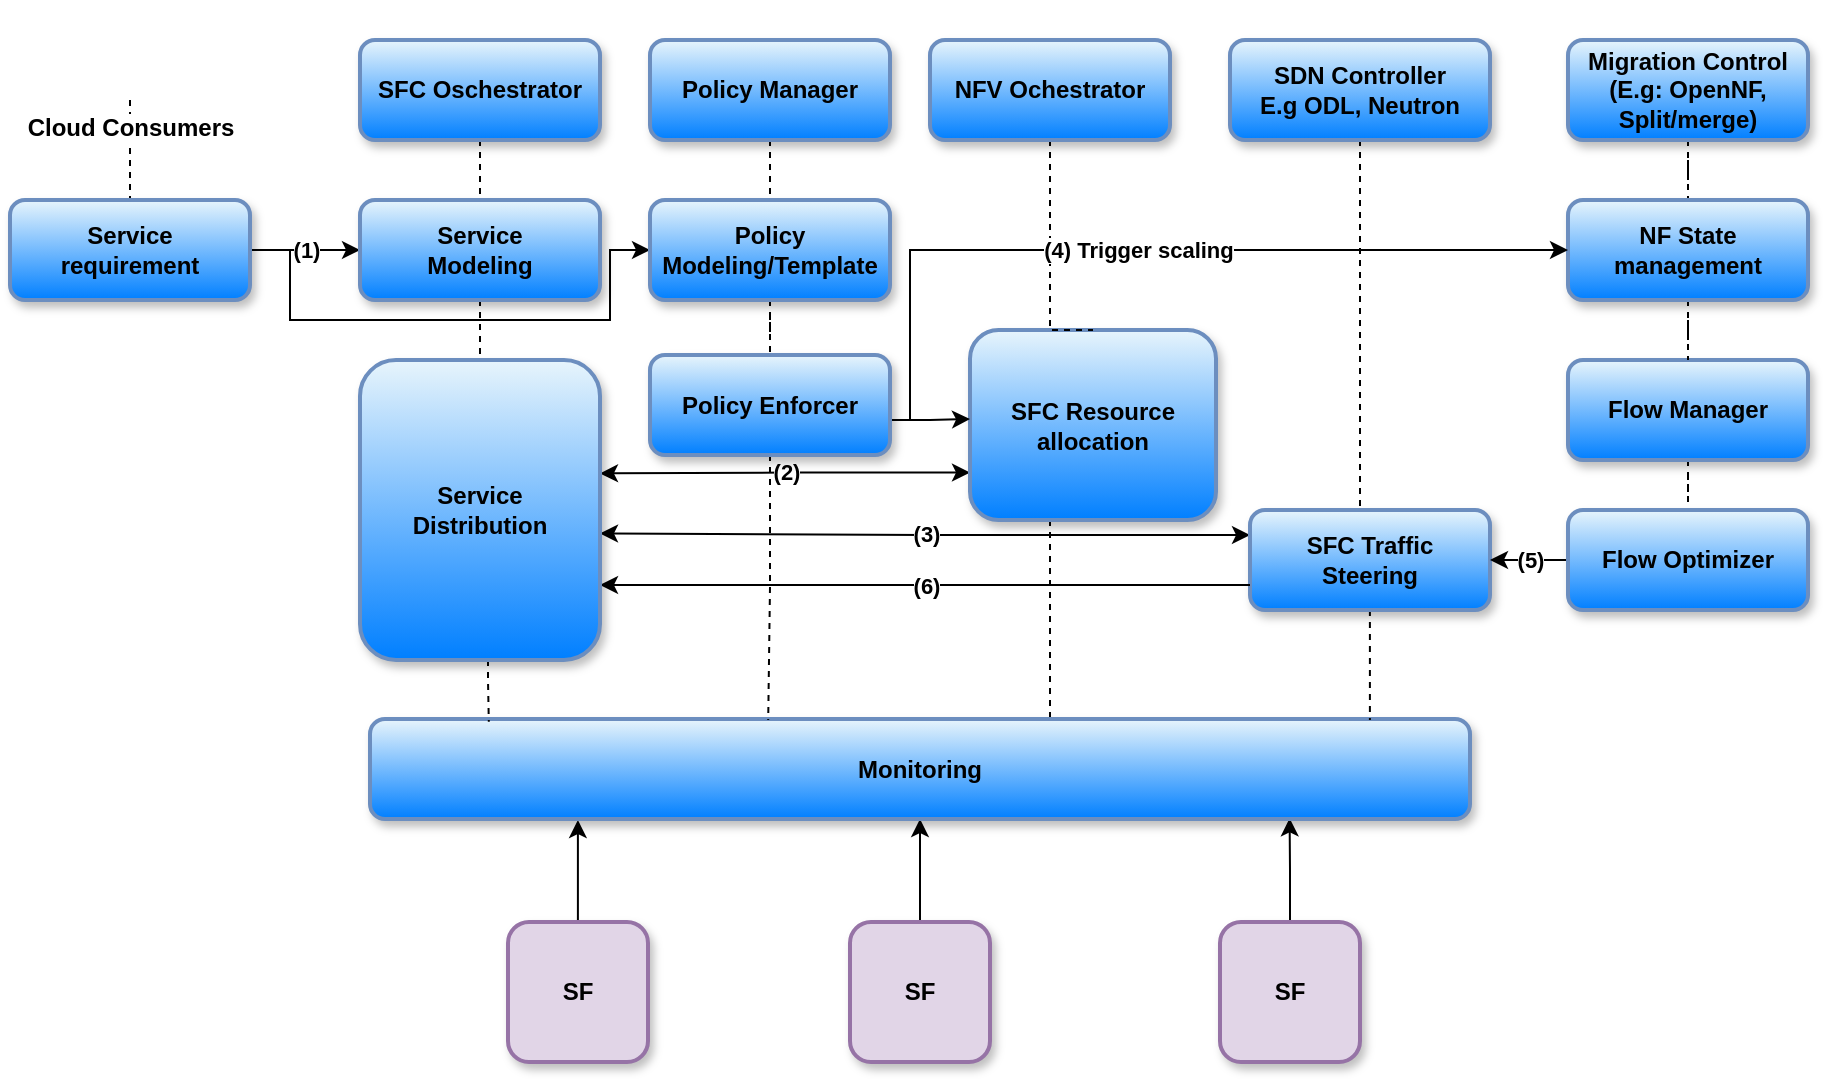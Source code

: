 <mxfile version="11.1.4" type="github"><diagram id="kQbExWPN0CtBKPwcFrdm" name="Page-1"><mxGraphModel dx="2272" dy="804" grid="1" gridSize="10" guides="1" tooltips="1" connect="1" arrows="1" fold="1" page="1" pageScale="1" pageWidth="850" pageHeight="1100" math="0" shadow="0"><root><mxCell id="0"/><mxCell id="1" parent="0"/><mxCell id="JRXhheI9iP6am6KIxg5r-28" style="edgeStyle=orthogonalEdgeStyle;rounded=0;orthogonalLoop=1;jettySize=auto;html=1;exitX=0.5;exitY=1;exitDx=0;exitDy=0;entryX=0.5;entryY=0;entryDx=0;entryDy=0;endArrow=none;endFill=0;dashed=1;" parent="1" source="cVBhmCMEJ00_9S8NygyT-1" target="JRXhheI9iP6am6KIxg5r-5" edge="1"><mxGeometry relative="1" as="geometry"/></mxCell><mxCell id="cVBhmCMEJ00_9S8NygyT-1" value="&lt;b&gt;Cloud Consumers&lt;/b&gt;" style="shape=image;html=1;verticalAlign=top;verticalLabelPosition=bottom;labelBackgroundColor=#ffffff;imageAspect=0;aspect=fixed;image=https://cdn2.iconfinder.com/data/icons/pinpoint-interface/48/users-128.png" parent="1" vertex="1"><mxGeometry x="25" y="110" width="50" height="50" as="geometry"/></mxCell><mxCell id="JRXhheI9iP6am6KIxg5r-34" style="edgeStyle=orthogonalEdgeStyle;rounded=0;orthogonalLoop=1;jettySize=auto;html=1;entryX=0.5;entryY=0;entryDx=0;entryDy=0;dashed=1;endArrow=none;endFill=0;" parent="1" source="cVBhmCMEJ00_9S8NygyT-2" target="JRXhheI9iP6am6KIxg5r-12" edge="1"><mxGeometry relative="1" as="geometry"><Array as="points"><mxPoint x="665" y="365"/></Array></mxGeometry></mxCell><mxCell id="cVBhmCMEJ00_9S8NygyT-2" value="&lt;b&gt;SDN Controller&lt;br&gt;E.g ODL, Neutron&lt;br&gt;&lt;/b&gt;" style="rounded=1;whiteSpace=wrap;html=1;fillColor=#E8F5FC;strokeColor=#6c8ebf;gradientColor=#007FFF;strokeWidth=2;glass=0;shadow=1;comic=0;" parent="1" vertex="1"><mxGeometry x="600" y="130" width="130" height="50" as="geometry"/></mxCell><mxCell id="JRXhheI9iP6am6KIxg5r-49" style="edgeStyle=orthogonalEdgeStyle;rounded=0;orthogonalLoop=1;jettySize=auto;html=1;entryX=0.189;entryY=1.01;entryDx=0;entryDy=0;entryPerimeter=0;endArrow=classic;endFill=1;" parent="1" source="cVBhmCMEJ00_9S8NygyT-10" target="JRXhheI9iP6am6KIxg5r-3" edge="1"><mxGeometry relative="1" as="geometry"/></mxCell><mxCell id="cVBhmCMEJ00_9S8NygyT-10" value="&lt;b&gt;SF&lt;/b&gt;" style="whiteSpace=wrap;html=1;aspect=fixed;rounded=1;shadow=1;glass=0;comic=0;strokeWidth=2;fillColor=#e1d5e7;strokeColor=#9673a6;gradientDirection=north;flipH=1;" parent="1" vertex="1"><mxGeometry x="239" y="571" width="70" height="70" as="geometry"/></mxCell><mxCell id="JRXhheI9iP6am6KIxg5r-50" style="edgeStyle=orthogonalEdgeStyle;rounded=0;orthogonalLoop=1;jettySize=auto;html=1;exitX=0.5;exitY=0;exitDx=0;exitDy=0;entryX=0.5;entryY=1;entryDx=0;entryDy=0;endArrow=classic;endFill=1;" parent="1" source="cVBhmCMEJ00_9S8NygyT-11" target="JRXhheI9iP6am6KIxg5r-3" edge="1"><mxGeometry relative="1" as="geometry"/></mxCell><mxCell id="cVBhmCMEJ00_9S8NygyT-11" value="&lt;b&gt;SF&lt;/b&gt;" style="whiteSpace=wrap;html=1;aspect=fixed;rounded=1;shadow=1;glass=0;comic=0;strokeWidth=2;fillColor=#e1d5e7;strokeColor=#9673a6;gradientDirection=north;flipH=1;" parent="1" vertex="1"><mxGeometry x="410" y="571" width="70" height="70" as="geometry"/></mxCell><mxCell id="JRXhheI9iP6am6KIxg5r-51" style="edgeStyle=orthogonalEdgeStyle;rounded=0;orthogonalLoop=1;jettySize=auto;html=1;exitX=0.5;exitY=0;exitDx=0;exitDy=0;entryX=0.836;entryY=0.993;entryDx=0;entryDy=0;entryPerimeter=0;endArrow=classic;endFill=1;" parent="1" source="cVBhmCMEJ00_9S8NygyT-12" target="JRXhheI9iP6am6KIxg5r-3" edge="1"><mxGeometry relative="1" as="geometry"/></mxCell><mxCell id="cVBhmCMEJ00_9S8NygyT-12" value="&lt;b&gt;SF&lt;/b&gt;" style="whiteSpace=wrap;html=1;aspect=fixed;rounded=1;shadow=1;glass=0;comic=0;strokeWidth=2;fillColor=#e1d5e7;strokeColor=#9673a6;gradientDirection=north;flipH=1;" parent="1" vertex="1"><mxGeometry x="595" y="571" width="70" height="70" as="geometry"/></mxCell><mxCell id="JRXhheI9iP6am6KIxg5r-45" style="edgeStyle=orthogonalEdgeStyle;rounded=0;orthogonalLoop=1;jettySize=auto;html=1;entryX=0.5;entryY=0;entryDx=0;entryDy=0;endArrow=none;endFill=0;dashed=1;" parent="1" source="Mx0pS9zkEsmlNPc9uyDG-16" target="JRXhheI9iP6am6KIxg5r-32" edge="1"><mxGeometry relative="1" as="geometry"/></mxCell><mxCell id="Mx0pS9zkEsmlNPc9uyDG-16" value="&lt;b&gt;Migration Control&lt;br&gt;(E.g: OpenNF, Split/merge)&lt;br&gt;&lt;/b&gt;" style="rounded=1;whiteSpace=wrap;html=1;fillColor=#E8F5FC;strokeColor=#6c8ebf;gradientColor=#007FFF;strokeWidth=2;glass=0;shadow=1;comic=0;" parent="1" vertex="1"><mxGeometry x="769" y="130" width="120" height="50" as="geometry"/></mxCell><mxCell id="JRXhheI9iP6am6KIxg5r-23" style="edgeStyle=orthogonalEdgeStyle;rounded=0;orthogonalLoop=1;jettySize=auto;html=1;exitX=0.5;exitY=1;exitDx=0;exitDy=0;entryX=0.5;entryY=0;entryDx=0;entryDy=0;dashed=1;endArrow=none;endFill=0;" parent="1" source="JRXhheI9iP6am6KIxg5r-1" target="JRXhheI9iP6am6KIxg5r-13" edge="1"><mxGeometry relative="1" as="geometry"/></mxCell><mxCell id="JRXhheI9iP6am6KIxg5r-1" value="&lt;b&gt;SFC Oschestrator&lt;br&gt;&lt;/b&gt;" style="rounded=1;whiteSpace=wrap;html=1;fillColor=#E8F5FC;strokeColor=#6c8ebf;gradientColor=#007FFF;strokeWidth=2;glass=0;shadow=1;comic=0;" parent="1" vertex="1"><mxGeometry x="165" y="130" width="120" height="50" as="geometry"/></mxCell><mxCell id="JRXhheI9iP6am6KIxg5r-29" style="edgeStyle=orthogonalEdgeStyle;rounded=0;orthogonalLoop=1;jettySize=auto;html=1;dashed=1;endArrow=none;endFill=0;" parent="1" source="JRXhheI9iP6am6KIxg5r-2" target="JRXhheI9iP6am6KIxg5r-3" edge="1"><mxGeometry relative="1" as="geometry"><Array as="points"><mxPoint x="510" y="410"/><mxPoint x="510" y="410"/></Array></mxGeometry></mxCell><mxCell id="JRXhheI9iP6am6KIxg5r-43" value="&lt;b&gt;(2)&lt;/b&gt;" style="edgeStyle=orthogonalEdgeStyle;rounded=0;orthogonalLoop=1;jettySize=auto;html=1;exitX=0;exitY=0.75;exitDx=0;exitDy=0;endArrow=classic;endFill=1;entryX=1;entryY=0.378;entryDx=0;entryDy=0;entryPerimeter=0;startArrow=classic;startFill=1;" parent="1" source="JRXhheI9iP6am6KIxg5r-2" target="JRXhheI9iP6am6KIxg5r-14" edge="1"><mxGeometry relative="1" as="geometry"><mxPoint x="290" y="346.667" as="targetPoint"/></mxGeometry></mxCell><mxCell id="JRXhheI9iP6am6KIxg5r-2" value="&lt;b&gt;SFC Resource allocation&lt;br&gt;&lt;/b&gt;" style="rounded=1;whiteSpace=wrap;html=1;fillColor=#E8F5FC;strokeColor=#6c8ebf;gradientColor=#007FFF;strokeWidth=2;glass=0;shadow=1;comic=0;" parent="1" vertex="1"><mxGeometry x="470" y="275" width="123" height="95" as="geometry"/></mxCell><mxCell id="JRXhheI9iP6am6KIxg5r-3" value="&lt;b&gt;Monitoring&lt;br&gt;&lt;/b&gt;" style="rounded=1;whiteSpace=wrap;html=1;fillColor=#E8F5FC;strokeColor=#6c8ebf;gradientColor=#007FFF;strokeWidth=2;glass=0;shadow=1;comic=0;" parent="1" vertex="1"><mxGeometry x="170" y="469.5" width="550" height="50" as="geometry"/></mxCell><mxCell id="JRXhheI9iP6am6KIxg5r-19" style="edgeStyle=orthogonalEdgeStyle;rounded=0;orthogonalLoop=1;jettySize=auto;html=1;exitX=0.5;exitY=1;exitDx=0;exitDy=0;entryX=0.5;entryY=0;entryDx=0;entryDy=0;endArrow=none;endFill=0;dashed=1;" parent="1" source="JRXhheI9iP6am6KIxg5r-4" target="JRXhheI9iP6am6KIxg5r-2" edge="1"><mxGeometry relative="1" as="geometry"><Array as="points"><mxPoint x="510" y="275"/></Array></mxGeometry></mxCell><mxCell id="JRXhheI9iP6am6KIxg5r-4" value="&lt;b&gt;NFV Ochestrator&lt;br&gt;&lt;/b&gt;" style="rounded=1;whiteSpace=wrap;html=1;fillColor=#E8F5FC;strokeColor=#6c8ebf;gradientColor=#007FFF;strokeWidth=2;glass=0;shadow=1;comic=0;" parent="1" vertex="1"><mxGeometry x="450" y="130" width="120" height="50" as="geometry"/></mxCell><mxCell id="JRXhheI9iP6am6KIxg5r-24" value="&lt;b&gt;(1)&lt;/b&gt;" style="edgeStyle=orthogonalEdgeStyle;rounded=0;orthogonalLoop=1;jettySize=auto;html=1;entryX=0;entryY=0.5;entryDx=0;entryDy=0;endArrow=classic;endFill=1;" parent="1" source="JRXhheI9iP6am6KIxg5r-5" target="JRXhheI9iP6am6KIxg5r-13" edge="1"><mxGeometry relative="1" as="geometry"/></mxCell><mxCell id="JRXhheI9iP6am6KIxg5r-27" style="edgeStyle=orthogonalEdgeStyle;rounded=0;orthogonalLoop=1;jettySize=auto;html=1;exitX=1;exitY=0.5;exitDx=0;exitDy=0;endArrow=classic;endFill=1;entryX=0;entryY=0.5;entryDx=0;entryDy=0;" parent="1" source="JRXhheI9iP6am6KIxg5r-5" target="JRXhheI9iP6am6KIxg5r-15" edge="1"><mxGeometry relative="1" as="geometry"><Array as="points"><mxPoint x="130" y="235"/><mxPoint x="130" y="270"/><mxPoint x="290" y="270"/><mxPoint x="290" y="235"/></Array></mxGeometry></mxCell><mxCell id="JRXhheI9iP6am6KIxg5r-5" value="&lt;b&gt;Service &lt;br&gt;requirement&lt;br&gt;&lt;/b&gt;" style="rounded=1;whiteSpace=wrap;html=1;fillColor=#E8F5FC;strokeColor=#6c8ebf;gradientColor=#007FFF;strokeWidth=2;glass=0;shadow=1;comic=0;" parent="1" vertex="1"><mxGeometry x="-10" y="210" width="120" height="50" as="geometry"/></mxCell><mxCell id="JRXhheI9iP6am6KIxg5r-18" style="edgeStyle=orthogonalEdgeStyle;rounded=0;orthogonalLoop=1;jettySize=auto;html=1;exitX=0.5;exitY=1;exitDx=0;exitDy=0;entryX=0.5;entryY=0;entryDx=0;entryDy=0;endArrow=none;endFill=0;dashed=1;" parent="1" source="JRXhheI9iP6am6KIxg5r-7" target="JRXhheI9iP6am6KIxg5r-15" edge="1"><mxGeometry relative="1" as="geometry"/></mxCell><mxCell id="JRXhheI9iP6am6KIxg5r-7" value="&lt;b&gt;Policy Manager&lt;br&gt;&lt;/b&gt;" style="rounded=1;whiteSpace=wrap;html=1;fillColor=#E8F5FC;strokeColor=#6c8ebf;gradientColor=#007FFF;strokeWidth=2;glass=0;shadow=1;comic=0;" parent="1" vertex="1"><mxGeometry x="310" y="130" width="120" height="50" as="geometry"/></mxCell><mxCell id="JRXhheI9iP6am6KIxg5r-47" style="edgeStyle=orthogonalEdgeStyle;rounded=0;orthogonalLoop=1;jettySize=auto;html=1;endArrow=none;endFill=0;dashed=1;" parent="1" source="JRXhheI9iP6am6KIxg5r-11" target="JRXhheI9iP6am6KIxg5r-33" edge="1"><mxGeometry relative="1" as="geometry"/></mxCell><mxCell id="JRXhheI9iP6am6KIxg5r-11" value="&lt;b&gt;Flow Manager&lt;br&gt;&lt;/b&gt;" style="rounded=1;whiteSpace=wrap;html=1;fillColor=#E8F5FC;strokeColor=#6c8ebf;gradientColor=#007FFF;strokeWidth=2;glass=0;shadow=1;comic=0;" parent="1" vertex="1"><mxGeometry x="769" y="290" width="120" height="50" as="geometry"/></mxCell><mxCell id="JRXhheI9iP6am6KIxg5r-30" style="edgeStyle=orthogonalEdgeStyle;rounded=0;orthogonalLoop=1;jettySize=auto;html=1;entryX=0.909;entryY=0.01;entryDx=0;entryDy=0;entryPerimeter=0;dashed=1;endArrow=none;endFill=0;" parent="1" source="JRXhheI9iP6am6KIxg5r-12" target="JRXhheI9iP6am6KIxg5r-3" edge="1"><mxGeometry relative="1" as="geometry"/></mxCell><mxCell id="JRXhheI9iP6am6KIxg5r-44" value="&lt;b&gt;(3)&lt;/b&gt;" style="edgeStyle=orthogonalEdgeStyle;rounded=0;orthogonalLoop=1;jettySize=auto;html=1;exitX=0;exitY=0.25;exitDx=0;exitDy=0;entryX=1;entryY=0.578;entryDx=0;entryDy=0;entryPerimeter=0;endArrow=classic;endFill=1;startArrow=classic;startFill=1;" parent="1" source="JRXhheI9iP6am6KIxg5r-12" target="JRXhheI9iP6am6KIxg5r-14" edge="1"><mxGeometry relative="1" as="geometry"><Array as="points"><mxPoint x="448" y="378"/></Array></mxGeometry></mxCell><mxCell id="JRXhheI9iP6am6KIxg5r-12" value="&lt;b&gt;SFC Traffic &lt;br&gt;Steering&lt;br&gt;&lt;/b&gt;" style="rounded=1;whiteSpace=wrap;html=1;fillColor=#E8F5FC;strokeColor=#6c8ebf;gradientColor=#007FFF;strokeWidth=2;glass=0;shadow=1;comic=0;" parent="1" vertex="1"><mxGeometry x="610" y="365" width="120" height="50" as="geometry"/></mxCell><mxCell id="JRXhheI9iP6am6KIxg5r-17" style="edgeStyle=orthogonalEdgeStyle;rounded=0;orthogonalLoop=1;jettySize=auto;html=1;exitX=0.5;exitY=1;exitDx=0;exitDy=0;entryX=0.5;entryY=0;entryDx=0;entryDy=0;endArrow=none;endFill=0;dashed=1;" parent="1" source="JRXhheI9iP6am6KIxg5r-13" target="JRXhheI9iP6am6KIxg5r-14" edge="1"><mxGeometry relative="1" as="geometry"/></mxCell><mxCell id="JRXhheI9iP6am6KIxg5r-13" value="&lt;b&gt;Service &lt;br&gt;Modeling&lt;br&gt;&lt;/b&gt;" style="rounded=1;whiteSpace=wrap;html=1;fillColor=#E8F5FC;strokeColor=#6c8ebf;gradientColor=#007FFF;strokeWidth=2;glass=0;shadow=1;comic=0;" parent="1" vertex="1"><mxGeometry x="165" y="210" width="120" height="50" as="geometry"/></mxCell><mxCell id="JRXhheI9iP6am6KIxg5r-31" style="edgeStyle=orthogonalEdgeStyle;rounded=0;orthogonalLoop=1;jettySize=auto;html=1;entryX=0.108;entryY=0.027;entryDx=0;entryDy=0;entryPerimeter=0;dashed=1;endArrow=none;endFill=0;" parent="1" source="JRXhheI9iP6am6KIxg5r-14" target="JRXhheI9iP6am6KIxg5r-3" edge="1"><mxGeometry relative="1" as="geometry"><Array as="points"><mxPoint x="229" y="450"/><mxPoint x="229" y="450"/></Array></mxGeometry></mxCell><mxCell id="JRXhheI9iP6am6KIxg5r-52" value="&lt;b&gt;(6)&lt;/b&gt;" style="edgeStyle=orthogonalEdgeStyle;rounded=0;orthogonalLoop=1;jettySize=auto;html=1;exitX=1;exitY=0.75;exitDx=0;exitDy=0;entryX=0;entryY=0.75;entryDx=0;entryDy=0;endArrow=none;endFill=0;startArrow=classic;startFill=1;" parent="1" source="JRXhheI9iP6am6KIxg5r-14" target="JRXhheI9iP6am6KIxg5r-12" edge="1"><mxGeometry relative="1" as="geometry"/></mxCell><mxCell id="JRXhheI9iP6am6KIxg5r-14" value="&lt;b&gt;Service &lt;br&gt;Distribution&lt;br&gt;&lt;/b&gt;" style="rounded=1;whiteSpace=wrap;html=1;fillColor=#E8F5FC;strokeColor=#6c8ebf;gradientColor=#007FFF;strokeWidth=2;glass=0;shadow=1;comic=0;" parent="1" vertex="1"><mxGeometry x="165" y="290" width="120" height="150" as="geometry"/></mxCell><mxCell id="JRXhheI9iP6am6KIxg5r-37" style="edgeStyle=orthogonalEdgeStyle;rounded=0;orthogonalLoop=1;jettySize=auto;html=1;entryX=0.5;entryY=0;entryDx=0;entryDy=0;dashed=1;endArrow=none;endFill=0;" parent="1" source="JRXhheI9iP6am6KIxg5r-15" target="JRXhheI9iP6am6KIxg5r-35" edge="1"><mxGeometry relative="1" as="geometry"/></mxCell><mxCell id="JRXhheI9iP6am6KIxg5r-15" value="&lt;b&gt;Policy Modeling/Template&lt;br&gt;&lt;/b&gt;" style="rounded=1;whiteSpace=wrap;html=1;fillColor=#E8F5FC;strokeColor=#6c8ebf;gradientColor=#007FFF;strokeWidth=2;glass=0;shadow=1;comic=0;" parent="1" vertex="1"><mxGeometry x="310" y="210" width="120" height="50" as="geometry"/></mxCell><mxCell id="JRXhheI9iP6am6KIxg5r-46" style="edgeStyle=orthogonalEdgeStyle;rounded=0;orthogonalLoop=1;jettySize=auto;html=1;endArrow=none;endFill=0;dashed=1;" parent="1" source="JRXhheI9iP6am6KIxg5r-32" target="JRXhheI9iP6am6KIxg5r-11" edge="1"><mxGeometry relative="1" as="geometry"/></mxCell><mxCell id="JRXhheI9iP6am6KIxg5r-32" value="&lt;b&gt;NF State management&lt;br&gt;&lt;/b&gt;" style="rounded=1;whiteSpace=wrap;html=1;fillColor=#E8F5FC;strokeColor=#6c8ebf;gradientColor=#007FFF;strokeWidth=2;glass=0;shadow=1;comic=0;" parent="1" vertex="1"><mxGeometry x="769" y="210" width="120" height="50" as="geometry"/></mxCell><mxCell id="JRXhheI9iP6am6KIxg5r-36" value="&lt;b&gt;(5)&lt;/b&gt;" style="edgeStyle=orthogonalEdgeStyle;rounded=0;orthogonalLoop=1;jettySize=auto;html=1;entryX=1;entryY=0.5;entryDx=0;entryDy=0;endArrow=classic;endFill=1;" parent="1" source="JRXhheI9iP6am6KIxg5r-33" target="JRXhheI9iP6am6KIxg5r-12" edge="1"><mxGeometry relative="1" as="geometry"/></mxCell><mxCell id="JRXhheI9iP6am6KIxg5r-33" value="&lt;b&gt;Flow Optimizer&lt;br&gt;&lt;/b&gt;" style="rounded=1;whiteSpace=wrap;html=1;fillColor=#E8F5FC;strokeColor=#6c8ebf;gradientColor=#007FFF;strokeWidth=2;glass=0;shadow=1;comic=0;" parent="1" vertex="1"><mxGeometry x="769" y="365" width="120" height="50" as="geometry"/></mxCell><mxCell id="JRXhheI9iP6am6KIxg5r-39" style="edgeStyle=orthogonalEdgeStyle;rounded=0;orthogonalLoop=1;jettySize=auto;html=1;entryX=0.362;entryY=0.01;entryDx=0;entryDy=0;entryPerimeter=0;dashed=1;endArrow=none;endFill=0;" parent="1" source="JRXhheI9iP6am6KIxg5r-35" target="JRXhheI9iP6am6KIxg5r-3" edge="1"><mxGeometry relative="1" as="geometry"/></mxCell><mxCell id="JRXhheI9iP6am6KIxg5r-41" value="&lt;b&gt;(4) Trigger scaling&lt;/b&gt;" style="edgeStyle=orthogonalEdgeStyle;rounded=0;orthogonalLoop=1;jettySize=auto;html=1;exitX=1;exitY=0.5;exitDx=0;exitDy=0;entryX=0;entryY=0.5;entryDx=0;entryDy=0;endArrow=classic;endFill=1;" parent="1" source="JRXhheI9iP6am6KIxg5r-35" target="JRXhheI9iP6am6KIxg5r-32" edge="1"><mxGeometry relative="1" as="geometry"><Array as="points"><mxPoint x="430" y="320"/><mxPoint x="440" y="320"/><mxPoint x="440" y="235"/></Array></mxGeometry></mxCell><mxCell id="JRXhheI9iP6am6KIxg5r-55" style="edgeStyle=orthogonalEdgeStyle;rounded=0;orthogonalLoop=1;jettySize=auto;html=1;exitX=1;exitY=0.5;exitDx=0;exitDy=0;entryX=0;entryY=0.5;entryDx=0;entryDy=0;startArrow=none;startFill=0;endArrow=classic;endFill=1;" parent="1" edge="1"><mxGeometry relative="1" as="geometry"><mxPoint x="430" y="309.5" as="sourcePoint"/><mxPoint x="470" y="319.5" as="targetPoint"/><Array as="points"><mxPoint x="430" y="320"/><mxPoint x="450" y="320"/></Array></mxGeometry></mxCell><mxCell id="JRXhheI9iP6am6KIxg5r-35" value="&lt;b&gt;Policy Enforcer&lt;br&gt;&lt;/b&gt;" style="rounded=1;whiteSpace=wrap;html=1;fillColor=#E8F5FC;strokeColor=#6c8ebf;gradientColor=#007FFF;strokeWidth=2;glass=0;shadow=1;comic=0;" parent="1" vertex="1"><mxGeometry x="310" y="287.5" width="120" height="50" as="geometry"/></mxCell></root></mxGraphModel></diagram></mxfile>